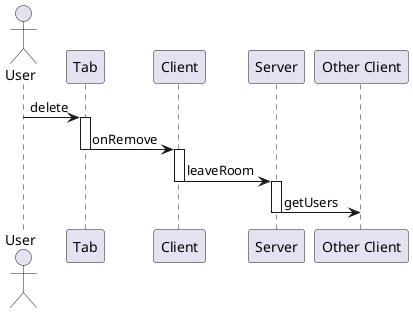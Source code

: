 @startuml updateTab

actor User
participant Tab
participant Client
participant Server
participant "Other Client"

User -> Tab: delete
activate Tab
Tab -> Client: onRemove
deactivate Tab
activate Client
Client -> Server: leaveRoom
deactivate Client
activate Server
Server -> "Other Client": getUsers
deactivate Server

@enduml
